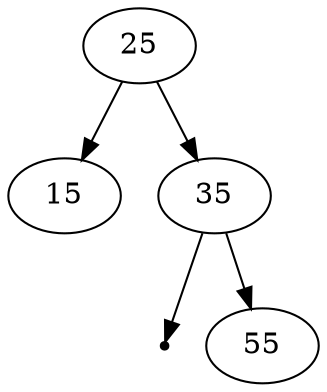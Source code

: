 digraph G {
  graph [ordering="out"];
  25 -> 15
  25 -> 35
  null0 [shape=point];
  35 -> null0
  35 -> 55
}
